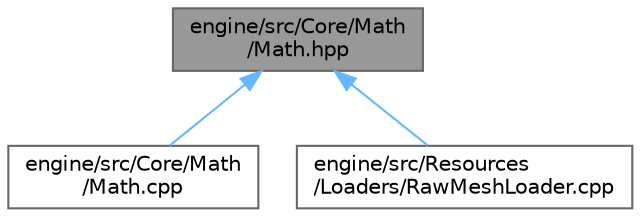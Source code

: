 digraph "engine/src/Core/Math/Math.hpp"
{
 // LATEX_PDF_SIZE
  bgcolor="transparent";
  edge [fontname=Helvetica,fontsize=10,labelfontname=Helvetica,labelfontsize=10];
  node [fontname=Helvetica,fontsize=10,shape=box,height=0.2,width=0.4];
  Node1 [id="Node000001",label="engine/src/Core/Math\l/Math.hpp",height=0.2,width=0.4,color="gray40", fillcolor="grey60", style="filled", fontcolor="black",tooltip=" "];
  Node1 -> Node2 [id="edge1_Node000001_Node000002",dir="back",color="steelblue1",style="solid",tooltip=" "];
  Node2 [id="Node000002",label="engine/src/Core/Math\l/Math.cpp",height=0.2,width=0.4,color="grey40", fillcolor="white", style="filled",URL="$_math_8cpp.html",tooltip=" "];
  Node1 -> Node3 [id="edge2_Node000001_Node000003",dir="back",color="steelblue1",style="solid",tooltip=" "];
  Node3 [id="Node000003",label="engine/src/Resources\l/Loaders/RawMeshLoader.cpp",height=0.2,width=0.4,color="grey40", fillcolor="white", style="filled",URL="$_raw_mesh_loader_8cpp.html",tooltip=" "];
}
